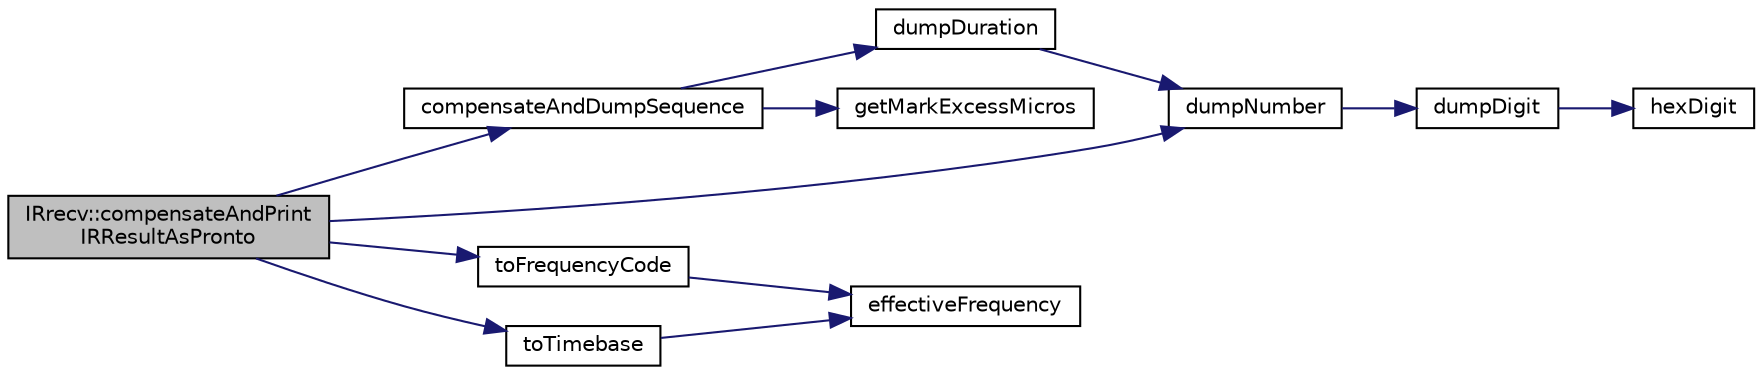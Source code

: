 digraph "IRrecv::compensateAndPrintIRResultAsPronto"
{
 // LATEX_PDF_SIZE
  edge [fontname="Helvetica",fontsize="10",labelfontname="Helvetica",labelfontsize="10"];
  node [fontname="Helvetica",fontsize="10",shape=record];
  rankdir="LR";
  Node1 [label="IRrecv::compensateAndPrint\lIRResultAsPronto",height=0.2,width=0.4,color="black", fillcolor="grey75", style="filled", fontcolor="black",tooltip=" "];
  Node1 -> Node2 [color="midnightblue",fontsize="10",style="solid",fontname="Helvetica"];
  Node2 [label="compensateAndDumpSequence",height=0.2,width=0.4,color="black", fillcolor="white", style="filled",URL="$group___decoder.html#ga8a8a6b504851150df425d5b490d92640",tooltip=" "];
  Node2 -> Node3 [color="midnightblue",fontsize="10",style="solid",fontname="Helvetica"];
  Node3 [label="dumpDuration",height=0.2,width=0.4,color="black", fillcolor="white", style="filled",URL="$group___decoder.html#ga479fbb18cdfa303a8bc4322123f831df",tooltip=" "];
  Node3 -> Node4 [color="midnightblue",fontsize="10",style="solid",fontname="Helvetica"];
  Node4 [label="dumpNumber",height=0.2,width=0.4,color="black", fillcolor="white", style="filled",URL="$group___decoder.html#ga69048be6384abbbe3c17e3f25432a392",tooltip=" "];
  Node4 -> Node5 [color="midnightblue",fontsize="10",style="solid",fontname="Helvetica"];
  Node5 [label="dumpDigit",height=0.2,width=0.4,color="black", fillcolor="white", style="filled",URL="$group___decoder.html#gaa82a581fafa8fa2310b7241fe1ded33d",tooltip=" "];
  Node5 -> Node6 [color="midnightblue",fontsize="10",style="solid",fontname="Helvetica"];
  Node6 [label="hexDigit",height=0.2,width=0.4,color="black", fillcolor="white", style="filled",URL="$group___decoder.html#ga7741bc8892620b5da6c38a29d3d48668",tooltip=" "];
  Node2 -> Node7 [color="midnightblue",fontsize="10",style="solid",fontname="Helvetica"];
  Node7 [label="getMarkExcessMicros",height=0.2,width=0.4,color="black", fillcolor="white", style="filled",URL="$group___receiving.html#gab1d28d4dd67d6bf808c0328a92e2d863",tooltip=" "];
  Node1 -> Node4 [color="midnightblue",fontsize="10",style="solid",fontname="Helvetica"];
  Node1 -> Node8 [color="midnightblue",fontsize="10",style="solid",fontname="Helvetica"];
  Node8 [label="toFrequencyCode",height=0.2,width=0.4,color="black", fillcolor="white", style="filled",URL="$group___decoder.html#ga155ad672d0494903d7c89e73650879ae",tooltip=" "];
  Node8 -> Node9 [color="midnightblue",fontsize="10",style="solid",fontname="Helvetica"];
  Node9 [label="effectiveFrequency",height=0.2,width=0.4,color="black", fillcolor="white", style="filled",URL="$group___decoder.html#ga1272f3783a3b8d2cf2241f1e76674c8a",tooltip=" "];
  Node1 -> Node10 [color="midnightblue",fontsize="10",style="solid",fontname="Helvetica"];
  Node10 [label="toTimebase",height=0.2,width=0.4,color="black", fillcolor="white", style="filled",URL="$group___decoder.html#ga356fabeed3a4b0a010a35550e86285c5",tooltip=" "];
  Node10 -> Node9 [color="midnightblue",fontsize="10",style="solid",fontname="Helvetica"];
}
